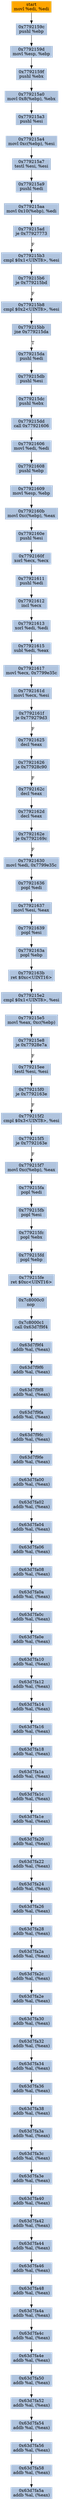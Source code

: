 digraph G {
node[shape=rectangle,style=filled,fillcolor=lightsteelblue,color=lightsteelblue]
bgcolor="transparent"
a0x7792159amovl_edi_edi[label="start\nmovl %edi, %edi",color="lightgrey",fillcolor="orange"];
a0x7792159cpushl_ebp[label="0x7792159c\npushl %ebp"];
a0x7792159dmovl_esp_ebp[label="0x7792159d\nmovl %esp, %ebp"];
a0x7792159fpushl_ebx[label="0x7792159f\npushl %ebx"];
a0x779215a0movl_0x8ebp__ebx[label="0x779215a0\nmovl 0x8(%ebp), %ebx"];
a0x779215a3pushl_esi[label="0x779215a3\npushl %esi"];
a0x779215a4movl_0xcebp__esi[label="0x779215a4\nmovl 0xc(%ebp), %esi"];
a0x779215a7testl_esi_esi[label="0x779215a7\ntestl %esi, %esi"];
a0x779215a9pushl_edi[label="0x779215a9\npushl %edi"];
a0x779215aamovl_0x10ebp__edi[label="0x779215aa\nmovl 0x10(%ebp), %edi"];
a0x779215adje_0x77927773[label="0x779215ad\nje 0x77927773"];
a0x779215b3cmpl_0x1UINT8_esi[label="0x779215b3\ncmpl $0x1<UINT8>, %esi"];
a0x779215b6je_0x779215bd[label="0x779215b6\nje 0x779215bd"];
a0x779215b8cmpl_0x2UINT8_esi[label="0x779215b8\ncmpl $0x2<UINT8>, %esi"];
a0x779215bbjne_0x779215da[label="0x779215bb\njne 0x779215da"];
a0x779215dapushl_edi[label="0x779215da\npushl %edi"];
a0x779215dbpushl_esi[label="0x779215db\npushl %esi"];
a0x779215dcpushl_ebx[label="0x779215dc\npushl %ebx"];
a0x779215ddcall_0x77921606[label="0x779215dd\ncall 0x77921606"];
a0x77921606movl_edi_edi[label="0x77921606\nmovl %edi, %edi"];
a0x77921608pushl_ebp[label="0x77921608\npushl %ebp"];
a0x77921609movl_esp_ebp[label="0x77921609\nmovl %esp, %ebp"];
a0x7792160bmovl_0xcebp__eax[label="0x7792160b\nmovl 0xc(%ebp), %eax"];
a0x7792160epushl_esi[label="0x7792160e\npushl %esi"];
a0x7792160fxorl_ecx_ecx[label="0x7792160f\nxorl %ecx, %ecx"];
a0x77921611pushl_edi[label="0x77921611\npushl %edi"];
a0x77921612incl_ecx[label="0x77921612\nincl %ecx"];
a0x77921613xorl_edi_edi[label="0x77921613\nxorl %edi, %edi"];
a0x77921615subl_edi_eax[label="0x77921615\nsubl %edi, %eax"];
a0x77921617movl_ecx_0x7799e35c[label="0x77921617\nmovl %ecx, 0x7799e35c"];
a0x7792161dmovl_ecx_esi[label="0x7792161d\nmovl %ecx, %esi"];
a0x7792161fje_0x779279d3[label="0x7792161f\nje 0x779279d3"];
a0x77921625decl_eax[label="0x77921625\ndecl %eax"];
a0x77921626je_0x77928c90[label="0x77921626\nje 0x77928c90"];
a0x7792162cdecl_eax[label="0x7792162c\ndecl %eax"];
a0x7792162ddecl_eax[label="0x7792162d\ndecl %eax"];
a0x7792162eje_0x7792169c[label="0x7792162e\nje 0x7792169c"];
a0x77921630movl_edi_0x7799e35c[label="0x77921630\nmovl %edi, 0x7799e35c"];
a0x77921636popl_edi[label="0x77921636\npopl %edi"];
a0x77921637movl_esi_eax[label="0x77921637\nmovl %esi, %eax"];
a0x77921639popl_esi[label="0x77921639\npopl %esi"];
a0x7792163apopl_ebp[label="0x7792163a\npopl %ebp"];
a0x7792163bret_0xcUINT16[label="0x7792163b\nret $0xc<UINT16>"];
a0x779215e2cmpl_0x1UINT8_esi[label="0x779215e2\ncmpl $0x1<UINT8>, %esi"];
a0x779215e5movl_eax_0xcebp_[label="0x779215e5\nmovl %eax, 0xc(%ebp)"];
a0x779215e8je_0x77928e7a[label="0x779215e8\nje 0x77928e7a"];
a0x779215eetestl_esi_esi[label="0x779215ee\ntestl %esi, %esi"];
a0x779215f0je_0x7792163e[label="0x779215f0\nje 0x7792163e"];
a0x779215f2cmpl_0x3UINT8_esi[label="0x779215f2\ncmpl $0x3<UINT8>, %esi"];
a0x779215f5je_0x7792163e[label="0x779215f5\nje 0x7792163e"];
a0x779215f7movl_0xcebp__eax[label="0x779215f7\nmovl 0xc(%ebp), %eax"];
a0x779215fapopl_edi[label="0x779215fa\npopl %edi"];
a0x779215fbpopl_esi[label="0x779215fb\npopl %esi"];
a0x779215fcpopl_ebx[label="0x779215fc\npopl %ebx"];
a0x779215fdpopl_ebp[label="0x779215fd\npopl %ebp"];
a0x779215feret_0xcUINT16[label="0x779215fe\nret $0xc<UINT16>"];
a0x7c8000c0nop_[label="0x7c8000c0\nnop "];
a0x7c8000c1call_0x63d7f9f4[label="0x7c8000c1\ncall 0x63d7f9f4"];
a0x63d7f9f4addb_al_eax_[label="0x63d7f9f4\naddb %al, (%eax)"];
a0x63d7f9f6addb_al_eax_[label="0x63d7f9f6\naddb %al, (%eax)"];
a0x63d7f9f8addb_al_eax_[label="0x63d7f9f8\naddb %al, (%eax)"];
a0x63d7f9faaddb_al_eax_[label="0x63d7f9fa\naddb %al, (%eax)"];
a0x63d7f9fcaddb_al_eax_[label="0x63d7f9fc\naddb %al, (%eax)"];
a0x63d7f9feaddb_al_eax_[label="0x63d7f9fe\naddb %al, (%eax)"];
a0x63d7fa00addb_al_eax_[label="0x63d7fa00\naddb %al, (%eax)"];
a0x63d7fa02addb_al_eax_[label="0x63d7fa02\naddb %al, (%eax)"];
a0x63d7fa04addb_al_eax_[label="0x63d7fa04\naddb %al, (%eax)"];
a0x63d7fa06addb_al_eax_[label="0x63d7fa06\naddb %al, (%eax)"];
a0x63d7fa08addb_al_eax_[label="0x63d7fa08\naddb %al, (%eax)"];
a0x63d7fa0aaddb_al_eax_[label="0x63d7fa0a\naddb %al, (%eax)"];
a0x63d7fa0caddb_al_eax_[label="0x63d7fa0c\naddb %al, (%eax)"];
a0x63d7fa0eaddb_al_eax_[label="0x63d7fa0e\naddb %al, (%eax)"];
a0x63d7fa10addb_al_eax_[label="0x63d7fa10\naddb %al, (%eax)"];
a0x63d7fa12addb_al_eax_[label="0x63d7fa12\naddb %al, (%eax)"];
a0x63d7fa14addb_al_eax_[label="0x63d7fa14\naddb %al, (%eax)"];
a0x63d7fa16addb_al_eax_[label="0x63d7fa16\naddb %al, (%eax)"];
a0x63d7fa18addb_al_eax_[label="0x63d7fa18\naddb %al, (%eax)"];
a0x63d7fa1aaddb_al_eax_[label="0x63d7fa1a\naddb %al, (%eax)"];
a0x63d7fa1caddb_al_eax_[label="0x63d7fa1c\naddb %al, (%eax)"];
a0x63d7fa1eaddb_al_eax_[label="0x63d7fa1e\naddb %al, (%eax)"];
a0x63d7fa20addb_al_eax_[label="0x63d7fa20\naddb %al, (%eax)"];
a0x63d7fa22addb_al_eax_[label="0x63d7fa22\naddb %al, (%eax)"];
a0x63d7fa24addb_al_eax_[label="0x63d7fa24\naddb %al, (%eax)"];
a0x63d7fa26addb_al_eax_[label="0x63d7fa26\naddb %al, (%eax)"];
a0x63d7fa28addb_al_eax_[label="0x63d7fa28\naddb %al, (%eax)"];
a0x63d7fa2aaddb_al_eax_[label="0x63d7fa2a\naddb %al, (%eax)"];
a0x63d7fa2caddb_al_eax_[label="0x63d7fa2c\naddb %al, (%eax)"];
a0x63d7fa2eaddb_al_eax_[label="0x63d7fa2e\naddb %al, (%eax)"];
a0x63d7fa30addb_al_eax_[label="0x63d7fa30\naddb %al, (%eax)"];
a0x63d7fa32addb_al_eax_[label="0x63d7fa32\naddb %al, (%eax)"];
a0x63d7fa34addb_al_eax_[label="0x63d7fa34\naddb %al, (%eax)"];
a0x63d7fa36addb_al_eax_[label="0x63d7fa36\naddb %al, (%eax)"];
a0x63d7fa38addb_al_eax_[label="0x63d7fa38\naddb %al, (%eax)"];
a0x63d7fa3aaddb_al_eax_[label="0x63d7fa3a\naddb %al, (%eax)"];
a0x63d7fa3caddb_al_eax_[label="0x63d7fa3c\naddb %al, (%eax)"];
a0x63d7fa3eaddb_al_eax_[label="0x63d7fa3e\naddb %al, (%eax)"];
a0x63d7fa40addb_al_eax_[label="0x63d7fa40\naddb %al, (%eax)"];
a0x63d7fa42addb_al_eax_[label="0x63d7fa42\naddb %al, (%eax)"];
a0x63d7fa44addb_al_eax_[label="0x63d7fa44\naddb %al, (%eax)"];
a0x63d7fa46addb_al_eax_[label="0x63d7fa46\naddb %al, (%eax)"];
a0x63d7fa48addb_al_eax_[label="0x63d7fa48\naddb %al, (%eax)"];
a0x63d7fa4aaddb_al_eax_[label="0x63d7fa4a\naddb %al, (%eax)"];
a0x63d7fa4caddb_al_eax_[label="0x63d7fa4c\naddb %al, (%eax)"];
a0x63d7fa4eaddb_al_eax_[label="0x63d7fa4e\naddb %al, (%eax)"];
a0x63d7fa50addb_al_eax_[label="0x63d7fa50\naddb %al, (%eax)"];
a0x63d7fa52addb_al_eax_[label="0x63d7fa52\naddb %al, (%eax)"];
a0x63d7fa54addb_al_eax_[label="0x63d7fa54\naddb %al, (%eax)"];
a0x63d7fa56addb_al_eax_[label="0x63d7fa56\naddb %al, (%eax)"];
a0x63d7fa58addb_al_eax_[label="0x63d7fa58\naddb %al, (%eax)"];
a0x63d7fa5aaddb_al_eax_[label="0x63d7fa5a\naddb %al, (%eax)"];
a0x7792159amovl_edi_edi -> a0x7792159cpushl_ebp [color="#000000"];
a0x7792159cpushl_ebp -> a0x7792159dmovl_esp_ebp [color="#000000"];
a0x7792159dmovl_esp_ebp -> a0x7792159fpushl_ebx [color="#000000"];
a0x7792159fpushl_ebx -> a0x779215a0movl_0x8ebp__ebx [color="#000000"];
a0x779215a0movl_0x8ebp__ebx -> a0x779215a3pushl_esi [color="#000000"];
a0x779215a3pushl_esi -> a0x779215a4movl_0xcebp__esi [color="#000000"];
a0x779215a4movl_0xcebp__esi -> a0x779215a7testl_esi_esi [color="#000000"];
a0x779215a7testl_esi_esi -> a0x779215a9pushl_edi [color="#000000"];
a0x779215a9pushl_edi -> a0x779215aamovl_0x10ebp__edi [color="#000000"];
a0x779215aamovl_0x10ebp__edi -> a0x779215adje_0x77927773 [color="#000000"];
a0x779215adje_0x77927773 -> a0x779215b3cmpl_0x1UINT8_esi [color="#000000",label="F"];
a0x779215b3cmpl_0x1UINT8_esi -> a0x779215b6je_0x779215bd [color="#000000"];
a0x779215b6je_0x779215bd -> a0x779215b8cmpl_0x2UINT8_esi [color="#000000",label="F"];
a0x779215b8cmpl_0x2UINT8_esi -> a0x779215bbjne_0x779215da [color="#000000"];
a0x779215bbjne_0x779215da -> a0x779215dapushl_edi [color="#000000",label="T"];
a0x779215dapushl_edi -> a0x779215dbpushl_esi [color="#000000"];
a0x779215dbpushl_esi -> a0x779215dcpushl_ebx [color="#000000"];
a0x779215dcpushl_ebx -> a0x779215ddcall_0x77921606 [color="#000000"];
a0x779215ddcall_0x77921606 -> a0x77921606movl_edi_edi [color="#000000"];
a0x77921606movl_edi_edi -> a0x77921608pushl_ebp [color="#000000"];
a0x77921608pushl_ebp -> a0x77921609movl_esp_ebp [color="#000000"];
a0x77921609movl_esp_ebp -> a0x7792160bmovl_0xcebp__eax [color="#000000"];
a0x7792160bmovl_0xcebp__eax -> a0x7792160epushl_esi [color="#000000"];
a0x7792160epushl_esi -> a0x7792160fxorl_ecx_ecx [color="#000000"];
a0x7792160fxorl_ecx_ecx -> a0x77921611pushl_edi [color="#000000"];
a0x77921611pushl_edi -> a0x77921612incl_ecx [color="#000000"];
a0x77921612incl_ecx -> a0x77921613xorl_edi_edi [color="#000000"];
a0x77921613xorl_edi_edi -> a0x77921615subl_edi_eax [color="#000000"];
a0x77921615subl_edi_eax -> a0x77921617movl_ecx_0x7799e35c [color="#000000"];
a0x77921617movl_ecx_0x7799e35c -> a0x7792161dmovl_ecx_esi [color="#000000"];
a0x7792161dmovl_ecx_esi -> a0x7792161fje_0x779279d3 [color="#000000"];
a0x7792161fje_0x779279d3 -> a0x77921625decl_eax [color="#000000",label="F"];
a0x77921625decl_eax -> a0x77921626je_0x77928c90 [color="#000000"];
a0x77921626je_0x77928c90 -> a0x7792162cdecl_eax [color="#000000",label="F"];
a0x7792162cdecl_eax -> a0x7792162ddecl_eax [color="#000000"];
a0x7792162ddecl_eax -> a0x7792162eje_0x7792169c [color="#000000"];
a0x7792162eje_0x7792169c -> a0x77921630movl_edi_0x7799e35c [color="#000000",label="F"];
a0x77921630movl_edi_0x7799e35c -> a0x77921636popl_edi [color="#000000"];
a0x77921636popl_edi -> a0x77921637movl_esi_eax [color="#000000"];
a0x77921637movl_esi_eax -> a0x77921639popl_esi [color="#000000"];
a0x77921639popl_esi -> a0x7792163apopl_ebp [color="#000000"];
a0x7792163apopl_ebp -> a0x7792163bret_0xcUINT16 [color="#000000"];
a0x7792163bret_0xcUINT16 -> a0x779215e2cmpl_0x1UINT8_esi [color="#000000"];
a0x779215e2cmpl_0x1UINT8_esi -> a0x779215e5movl_eax_0xcebp_ [color="#000000"];
a0x779215e5movl_eax_0xcebp_ -> a0x779215e8je_0x77928e7a [color="#000000"];
a0x779215e8je_0x77928e7a -> a0x779215eetestl_esi_esi [color="#000000",label="F"];
a0x779215eetestl_esi_esi -> a0x779215f0je_0x7792163e [color="#000000"];
a0x779215f0je_0x7792163e -> a0x779215f2cmpl_0x3UINT8_esi [color="#000000",label="F"];
a0x779215f2cmpl_0x3UINT8_esi -> a0x779215f5je_0x7792163e [color="#000000"];
a0x779215f5je_0x7792163e -> a0x779215f7movl_0xcebp__eax [color="#000000",label="F"];
a0x779215f7movl_0xcebp__eax -> a0x779215fapopl_edi [color="#000000"];
a0x779215fapopl_edi -> a0x779215fbpopl_esi [color="#000000"];
a0x779215fbpopl_esi -> a0x779215fcpopl_ebx [color="#000000"];
a0x779215fcpopl_ebx -> a0x779215fdpopl_ebp [color="#000000"];
a0x779215fdpopl_ebp -> a0x779215feret_0xcUINT16 [color="#000000"];
a0x779215feret_0xcUINT16 -> a0x7c8000c0nop_ [color="#000000"];
a0x7c8000c0nop_ -> a0x7c8000c1call_0x63d7f9f4 [color="#000000"];
a0x7c8000c1call_0x63d7f9f4 -> a0x63d7f9f4addb_al_eax_ [color="#000000"];
a0x63d7f9f4addb_al_eax_ -> a0x63d7f9f6addb_al_eax_ [color="#000000"];
a0x63d7f9f6addb_al_eax_ -> a0x63d7f9f8addb_al_eax_ [color="#000000"];
a0x63d7f9f8addb_al_eax_ -> a0x63d7f9faaddb_al_eax_ [color="#000000"];
a0x63d7f9faaddb_al_eax_ -> a0x63d7f9fcaddb_al_eax_ [color="#000000"];
a0x63d7f9fcaddb_al_eax_ -> a0x63d7f9feaddb_al_eax_ [color="#000000"];
a0x63d7f9feaddb_al_eax_ -> a0x63d7fa00addb_al_eax_ [color="#000000"];
a0x63d7fa00addb_al_eax_ -> a0x63d7fa02addb_al_eax_ [color="#000000"];
a0x63d7fa02addb_al_eax_ -> a0x63d7fa04addb_al_eax_ [color="#000000"];
a0x63d7fa04addb_al_eax_ -> a0x63d7fa06addb_al_eax_ [color="#000000"];
a0x63d7fa06addb_al_eax_ -> a0x63d7fa08addb_al_eax_ [color="#000000"];
a0x63d7fa08addb_al_eax_ -> a0x63d7fa0aaddb_al_eax_ [color="#000000"];
a0x63d7fa0aaddb_al_eax_ -> a0x63d7fa0caddb_al_eax_ [color="#000000"];
a0x63d7fa0caddb_al_eax_ -> a0x63d7fa0eaddb_al_eax_ [color="#000000"];
a0x63d7fa0eaddb_al_eax_ -> a0x63d7fa10addb_al_eax_ [color="#000000"];
a0x63d7fa10addb_al_eax_ -> a0x63d7fa12addb_al_eax_ [color="#000000"];
a0x63d7fa12addb_al_eax_ -> a0x63d7fa14addb_al_eax_ [color="#000000"];
a0x63d7fa14addb_al_eax_ -> a0x63d7fa16addb_al_eax_ [color="#000000"];
a0x63d7fa16addb_al_eax_ -> a0x63d7fa18addb_al_eax_ [color="#000000"];
a0x63d7fa18addb_al_eax_ -> a0x63d7fa1aaddb_al_eax_ [color="#000000"];
a0x63d7fa1aaddb_al_eax_ -> a0x63d7fa1caddb_al_eax_ [color="#000000"];
a0x63d7fa1caddb_al_eax_ -> a0x63d7fa1eaddb_al_eax_ [color="#000000"];
a0x63d7fa1eaddb_al_eax_ -> a0x63d7fa20addb_al_eax_ [color="#000000"];
a0x63d7fa20addb_al_eax_ -> a0x63d7fa22addb_al_eax_ [color="#000000"];
a0x63d7fa22addb_al_eax_ -> a0x63d7fa24addb_al_eax_ [color="#000000"];
a0x63d7fa24addb_al_eax_ -> a0x63d7fa26addb_al_eax_ [color="#000000"];
a0x63d7fa26addb_al_eax_ -> a0x63d7fa28addb_al_eax_ [color="#000000"];
a0x63d7fa28addb_al_eax_ -> a0x63d7fa2aaddb_al_eax_ [color="#000000"];
a0x63d7fa2aaddb_al_eax_ -> a0x63d7fa2caddb_al_eax_ [color="#000000"];
a0x63d7fa2caddb_al_eax_ -> a0x63d7fa2eaddb_al_eax_ [color="#000000"];
a0x63d7fa2eaddb_al_eax_ -> a0x63d7fa30addb_al_eax_ [color="#000000"];
a0x63d7fa30addb_al_eax_ -> a0x63d7fa32addb_al_eax_ [color="#000000"];
a0x63d7fa32addb_al_eax_ -> a0x63d7fa34addb_al_eax_ [color="#000000"];
a0x63d7fa34addb_al_eax_ -> a0x63d7fa36addb_al_eax_ [color="#000000"];
a0x63d7fa36addb_al_eax_ -> a0x63d7fa38addb_al_eax_ [color="#000000"];
a0x63d7fa38addb_al_eax_ -> a0x63d7fa3aaddb_al_eax_ [color="#000000"];
a0x63d7fa3aaddb_al_eax_ -> a0x63d7fa3caddb_al_eax_ [color="#000000"];
a0x63d7fa3caddb_al_eax_ -> a0x63d7fa3eaddb_al_eax_ [color="#000000"];
a0x63d7fa3eaddb_al_eax_ -> a0x63d7fa40addb_al_eax_ [color="#000000"];
a0x63d7fa40addb_al_eax_ -> a0x63d7fa42addb_al_eax_ [color="#000000"];
a0x63d7fa42addb_al_eax_ -> a0x63d7fa44addb_al_eax_ [color="#000000"];
a0x63d7fa44addb_al_eax_ -> a0x63d7fa46addb_al_eax_ [color="#000000"];
a0x63d7fa46addb_al_eax_ -> a0x63d7fa48addb_al_eax_ [color="#000000"];
a0x63d7fa48addb_al_eax_ -> a0x63d7fa4aaddb_al_eax_ [color="#000000"];
a0x63d7fa4aaddb_al_eax_ -> a0x63d7fa4caddb_al_eax_ [color="#000000"];
a0x63d7fa4caddb_al_eax_ -> a0x63d7fa4eaddb_al_eax_ [color="#000000"];
a0x63d7fa4eaddb_al_eax_ -> a0x63d7fa50addb_al_eax_ [color="#000000"];
a0x63d7fa50addb_al_eax_ -> a0x63d7fa52addb_al_eax_ [color="#000000"];
a0x63d7fa52addb_al_eax_ -> a0x63d7fa54addb_al_eax_ [color="#000000"];
a0x63d7fa54addb_al_eax_ -> a0x63d7fa56addb_al_eax_ [color="#000000"];
a0x63d7fa56addb_al_eax_ -> a0x63d7fa58addb_al_eax_ [color="#000000"];
a0x63d7fa58addb_al_eax_ -> a0x63d7fa5aaddb_al_eax_ [color="#000000"];
}
